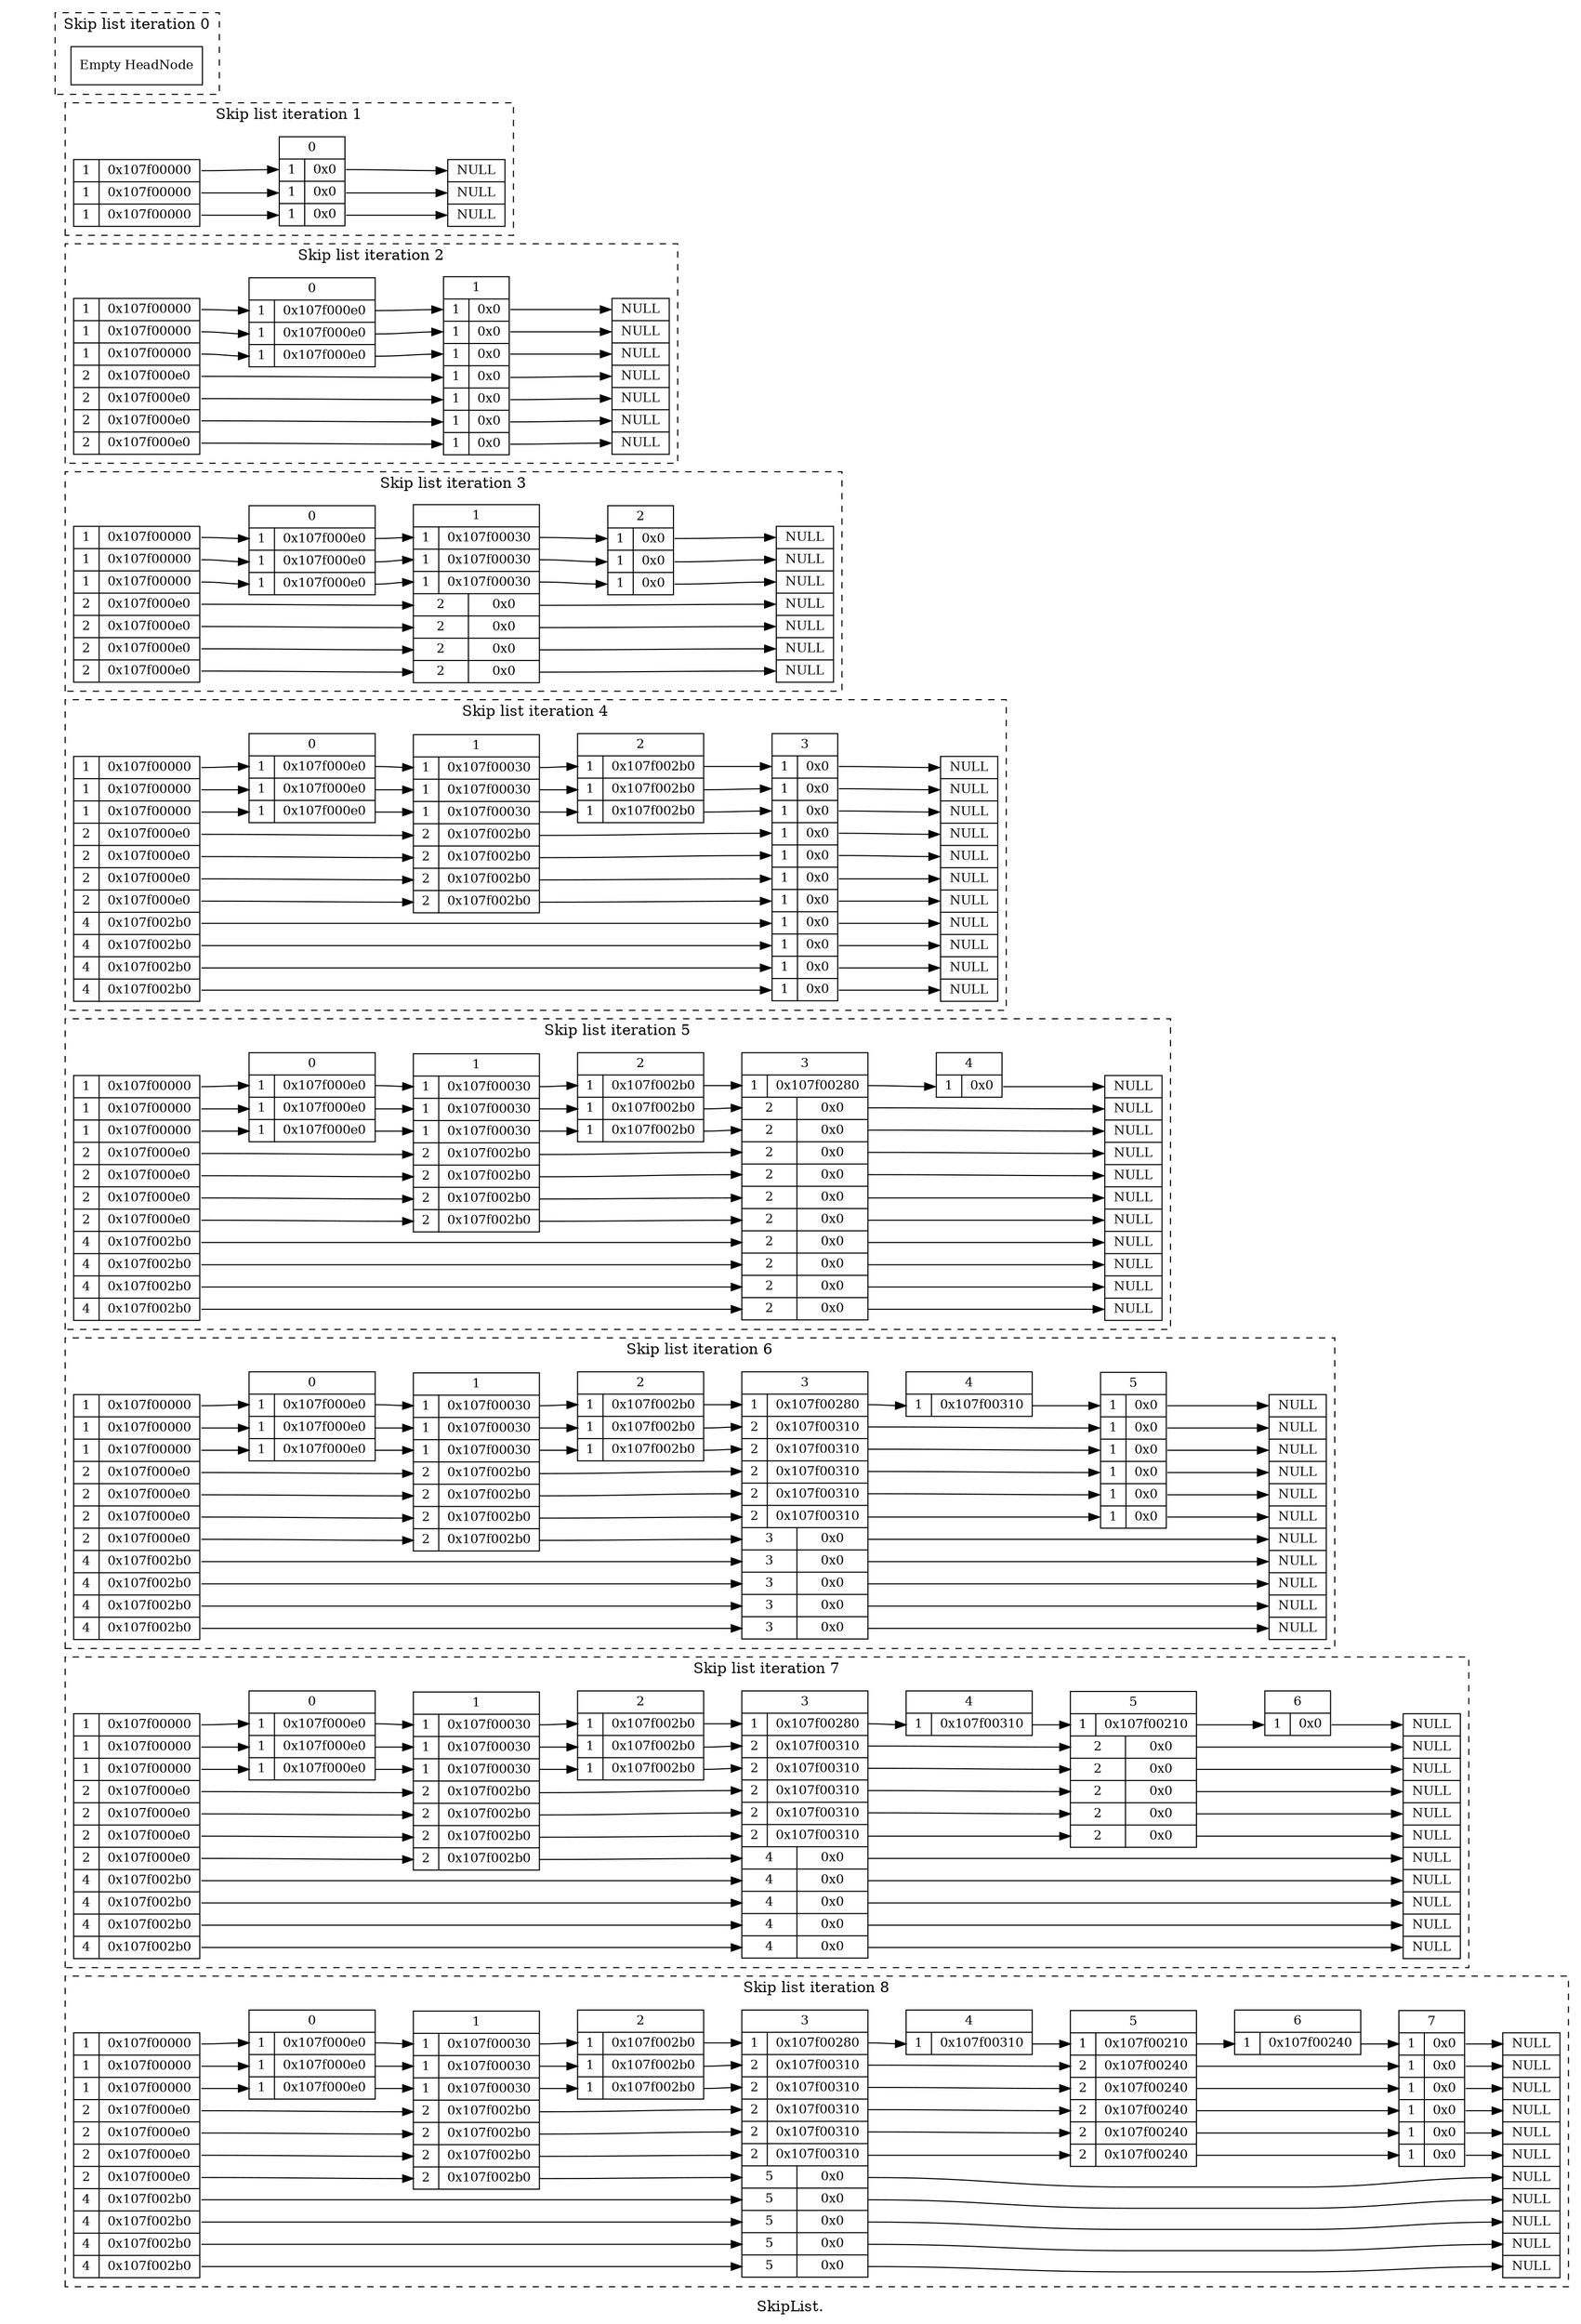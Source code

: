 # doc_insert
digraph SkipList {
label = "SkipList."
graph [rankdir = "LR"];
node [fontsize = "12" shape = "ellipse"];
edge [];

subgraph cluster0 {
style=dashed
label="Skip list iteration 0"
"HeadNode0" [
label = "Empty HeadNode"
shape = "record"
];
}

subgraph cluster1 {
style=dashed
label="Skip list iteration 1"
"HeadNode1" [
label = "{ 1 | <f0> 0x107f00000} | { 1 | <f1> 0x107f00000} | { 1 | <f2> 0x107f00000}"
shape = "record"
];
"node10x0" [label = "<w1> NULL | <w2> NULL | <w3> NULL" shape = "record"];
"HeadNode1":f0 -> "node10x107f00000":w1 [];
"HeadNode1":f1 -> "node10x107f00000":w2 [];
"HeadNode1":f2 -> "node10x107f00000":w3 [];
"node10x107f00000" [
label = "<f0> 0 | { <w1> 1 | <f1> 0x0 } | { <w2> 1 | <f2> 0x0 } | { <w3> 1 | <f3> 0x0 }"
shape = "record"
];
"node10x107f00000":f1 -> "node10x0":w1 [];
"node10x107f00000":f2 -> "node10x0":w2 [];
"node10x107f00000":f3 -> "node10x0":w3 [];
}

subgraph cluster2 {
style=dashed
label="Skip list iteration 2"
"HeadNode2" [
label = "{ 1 | <f0> 0x107f00000} | { 1 | <f1> 0x107f00000} | { 1 | <f2> 0x107f00000} | { 2 | <f3> 0x107f000e0} | { 2 | <f4> 0x107f000e0} | { 2 | <f5> 0x107f000e0} | { 2 | <f6> 0x107f000e0}"
shape = "record"
];
"node20x0" [label = "<w1> NULL | <w2> NULL | <w3> NULL | <w4> NULL | <w5> NULL | <w6> NULL | <w7> NULL" shape = "record"];
"HeadNode2":f0 -> "node20x107f00000":w1 [];
"HeadNode2":f1 -> "node20x107f00000":w2 [];
"HeadNode2":f2 -> "node20x107f00000":w3 [];
"HeadNode2":f3 -> "node20x107f000e0":w4 [];
"HeadNode2":f4 -> "node20x107f000e0":w5 [];
"HeadNode2":f5 -> "node20x107f000e0":w6 [];
"HeadNode2":f6 -> "node20x107f000e0":w7 [];
"node20x107f00000" [
label = "<f0> 0 | { <w1> 1 | <f1> 0x107f000e0 } | { <w2> 1 | <f2> 0x107f000e0 } | { <w3> 1 | <f3> 0x107f000e0 }"
shape = "record"
];
"node20x107f00000":f1 -> "node20x107f000e0":w1 [];
"node20x107f00000":f2 -> "node20x107f000e0":w2 [];
"node20x107f00000":f3 -> "node20x107f000e0":w3 [];
"node20x107f000e0" [
label = "<f0> 1 | { <w1> 1 | <f1> 0x0 } | { <w2> 1 | <f2> 0x0 } | { <w3> 1 | <f3> 0x0 } | { <w4> 1 | <f4> 0x0 } | { <w5> 1 | <f5> 0x0 } | { <w6> 1 | <f6> 0x0 } | { <w7> 1 | <f7> 0x0 }"
shape = "record"
];
"node20x107f000e0":f1 -> "node20x0":w1 [];
"node20x107f000e0":f2 -> "node20x0":w2 [];
"node20x107f000e0":f3 -> "node20x0":w3 [];
"node20x107f000e0":f4 -> "node20x0":w4 [];
"node20x107f000e0":f5 -> "node20x0":w5 [];
"node20x107f000e0":f6 -> "node20x0":w6 [];
"node20x107f000e0":f7 -> "node20x0":w7 [];
}

subgraph cluster3 {
style=dashed
label="Skip list iteration 3"
"HeadNode3" [
label = "{ 1 | <f0> 0x107f00000} | { 1 | <f1> 0x107f00000} | { 1 | <f2> 0x107f00000} | { 2 | <f3> 0x107f000e0} | { 2 | <f4> 0x107f000e0} | { 2 | <f5> 0x107f000e0} | { 2 | <f6> 0x107f000e0}"
shape = "record"
];
"node30x0" [label = "<w1> NULL | <w2> NULL | <w3> NULL | <w4> NULL | <w5> NULL | <w6> NULL | <w7> NULL" shape = "record"];
"HeadNode3":f0 -> "node30x107f00000":w1 [];
"HeadNode3":f1 -> "node30x107f00000":w2 [];
"HeadNode3":f2 -> "node30x107f00000":w3 [];
"HeadNode3":f3 -> "node30x107f000e0":w4 [];
"HeadNode3":f4 -> "node30x107f000e0":w5 [];
"HeadNode3":f5 -> "node30x107f000e0":w6 [];
"HeadNode3":f6 -> "node30x107f000e0":w7 [];
"node30x107f00000" [
label = "<f0> 0 | { <w1> 1 | <f1> 0x107f000e0 } | { <w2> 1 | <f2> 0x107f000e0 } | { <w3> 1 | <f3> 0x107f000e0 }"
shape = "record"
];
"node30x107f00000":f1 -> "node30x107f000e0":w1 [];
"node30x107f00000":f2 -> "node30x107f000e0":w2 [];
"node30x107f00000":f3 -> "node30x107f000e0":w3 [];
"node30x107f000e0" [
label = "<f0> 1 | { <w1> 1 | <f1> 0x107f00030 } | { <w2> 1 | <f2> 0x107f00030 } | { <w3> 1 | <f3> 0x107f00030 } | { <w4> 2 | <f4> 0x0 } | { <w5> 2 | <f5> 0x0 } | { <w6> 2 | <f6> 0x0 } | { <w7> 2 | <f7> 0x0 }"
shape = "record"
];
"node30x107f000e0":f1 -> "node30x107f00030":w1 [];
"node30x107f000e0":f2 -> "node30x107f00030":w2 [];
"node30x107f000e0":f3 -> "node30x107f00030":w3 [];
"node30x107f000e0":f4 -> "node30x0":w4 [];
"node30x107f000e0":f5 -> "node30x0":w5 [];
"node30x107f000e0":f6 -> "node30x0":w6 [];
"node30x107f000e0":f7 -> "node30x0":w7 [];
"node30x107f00030" [
label = "<f0> 2 | { <w1> 1 | <f1> 0x0 } | { <w2> 1 | <f2> 0x0 } | { <w3> 1 | <f3> 0x0 }"
shape = "record"
];
"node30x107f00030":f1 -> "node30x0":w1 [];
"node30x107f00030":f2 -> "node30x0":w2 [];
"node30x107f00030":f3 -> "node30x0":w3 [];
}

subgraph cluster4 {
style=dashed
label="Skip list iteration 4"
"HeadNode4" [
label = "{ 1 | <f0> 0x107f00000} | { 1 | <f1> 0x107f00000} | { 1 | <f2> 0x107f00000} | { 2 | <f3> 0x107f000e0} | { 2 | <f4> 0x107f000e0} | { 2 | <f5> 0x107f000e0} | { 2 | <f6> 0x107f000e0} | { 4 | <f7> 0x107f002b0} | { 4 | <f8> 0x107f002b0} | { 4 | <f9> 0x107f002b0} | { 4 | <f10> 0x107f002b0}"
shape = "record"
];
"node40x0" [label = "<w1> NULL | <w2> NULL | <w3> NULL | <w4> NULL | <w5> NULL | <w6> NULL | <w7> NULL | <w8> NULL | <w9> NULL | <w10> NULL | <w11> NULL" shape = "record"];
"HeadNode4":f0 -> "node40x107f00000":w1 [];
"HeadNode4":f1 -> "node40x107f00000":w2 [];
"HeadNode4":f2 -> "node40x107f00000":w3 [];
"HeadNode4":f3 -> "node40x107f000e0":w4 [];
"HeadNode4":f4 -> "node40x107f000e0":w5 [];
"HeadNode4":f5 -> "node40x107f000e0":w6 [];
"HeadNode4":f6 -> "node40x107f000e0":w7 [];
"HeadNode4":f7 -> "node40x107f002b0":w8 [];
"HeadNode4":f8 -> "node40x107f002b0":w9 [];
"HeadNode4":f9 -> "node40x107f002b0":w10 [];
"HeadNode4":f10 -> "node40x107f002b0":w11 [];
"node40x107f00000" [
label = "<f0> 0 | { <w1> 1 | <f1> 0x107f000e0 } | { <w2> 1 | <f2> 0x107f000e0 } | { <w3> 1 | <f3> 0x107f000e0 }"
shape = "record"
];
"node40x107f00000":f1 -> "node40x107f000e0":w1 [];
"node40x107f00000":f2 -> "node40x107f000e0":w2 [];
"node40x107f00000":f3 -> "node40x107f000e0":w3 [];
"node40x107f000e0" [
label = "<f0> 1 | { <w1> 1 | <f1> 0x107f00030 } | { <w2> 1 | <f2> 0x107f00030 } | { <w3> 1 | <f3> 0x107f00030 } | { <w4> 2 | <f4> 0x107f002b0 } | { <w5> 2 | <f5> 0x107f002b0 } | { <w6> 2 | <f6> 0x107f002b0 } | { <w7> 2 | <f7> 0x107f002b0 }"
shape = "record"
];
"node40x107f000e0":f1 -> "node40x107f00030":w1 [];
"node40x107f000e0":f2 -> "node40x107f00030":w2 [];
"node40x107f000e0":f3 -> "node40x107f00030":w3 [];
"node40x107f000e0":f4 -> "node40x107f002b0":w4 [];
"node40x107f000e0":f5 -> "node40x107f002b0":w5 [];
"node40x107f000e0":f6 -> "node40x107f002b0":w6 [];
"node40x107f000e0":f7 -> "node40x107f002b0":w7 [];
"node40x107f00030" [
label = "<f0> 2 | { <w1> 1 | <f1> 0x107f002b0 } | { <w2> 1 | <f2> 0x107f002b0 } | { <w3> 1 | <f3> 0x107f002b0 }"
shape = "record"
];
"node40x107f00030":f1 -> "node40x107f002b0":w1 [];
"node40x107f00030":f2 -> "node40x107f002b0":w2 [];
"node40x107f00030":f3 -> "node40x107f002b0":w3 [];
"node40x107f002b0" [
label = "<f0> 3 | { <w1> 1 | <f1> 0x0 } | { <w2> 1 | <f2> 0x0 } | { <w3> 1 | <f3> 0x0 } | { <w4> 1 | <f4> 0x0 } | { <w5> 1 | <f5> 0x0 } | { <w6> 1 | <f6> 0x0 } | { <w7> 1 | <f7> 0x0 } | { <w8> 1 | <f8> 0x0 } | { <w9> 1 | <f9> 0x0 } | { <w10> 1 | <f10> 0x0 } | { <w11> 1 | <f11> 0x0 }"
shape = "record"
];
"node40x107f002b0":f1 -> "node40x0":w1 [];
"node40x107f002b0":f2 -> "node40x0":w2 [];
"node40x107f002b0":f3 -> "node40x0":w3 [];
"node40x107f002b0":f4 -> "node40x0":w4 [];
"node40x107f002b0":f5 -> "node40x0":w5 [];
"node40x107f002b0":f6 -> "node40x0":w6 [];
"node40x107f002b0":f7 -> "node40x0":w7 [];
"node40x107f002b0":f8 -> "node40x0":w8 [];
"node40x107f002b0":f9 -> "node40x0":w9 [];
"node40x107f002b0":f10 -> "node40x0":w10 [];
"node40x107f002b0":f11 -> "node40x0":w11 [];
}

subgraph cluster5 {
style=dashed
label="Skip list iteration 5"
"HeadNode5" [
label = "{ 1 | <f0> 0x107f00000} | { 1 | <f1> 0x107f00000} | { 1 | <f2> 0x107f00000} | { 2 | <f3> 0x107f000e0} | { 2 | <f4> 0x107f000e0} | { 2 | <f5> 0x107f000e0} | { 2 | <f6> 0x107f000e0} | { 4 | <f7> 0x107f002b0} | { 4 | <f8> 0x107f002b0} | { 4 | <f9> 0x107f002b0} | { 4 | <f10> 0x107f002b0}"
shape = "record"
];
"node50x0" [label = "<w1> NULL | <w2> NULL | <w3> NULL | <w4> NULL | <w5> NULL | <w6> NULL | <w7> NULL | <w8> NULL | <w9> NULL | <w10> NULL | <w11> NULL" shape = "record"];
"HeadNode5":f0 -> "node50x107f00000":w1 [];
"HeadNode5":f1 -> "node50x107f00000":w2 [];
"HeadNode5":f2 -> "node50x107f00000":w3 [];
"HeadNode5":f3 -> "node50x107f000e0":w4 [];
"HeadNode5":f4 -> "node50x107f000e0":w5 [];
"HeadNode5":f5 -> "node50x107f000e0":w6 [];
"HeadNode5":f6 -> "node50x107f000e0":w7 [];
"HeadNode5":f7 -> "node50x107f002b0":w8 [];
"HeadNode5":f8 -> "node50x107f002b0":w9 [];
"HeadNode5":f9 -> "node50x107f002b0":w10 [];
"HeadNode5":f10 -> "node50x107f002b0":w11 [];
"node50x107f00000" [
label = "<f0> 0 | { <w1> 1 | <f1> 0x107f000e0 } | { <w2> 1 | <f2> 0x107f000e0 } | { <w3> 1 | <f3> 0x107f000e0 }"
shape = "record"
];
"node50x107f00000":f1 -> "node50x107f000e0":w1 [];
"node50x107f00000":f2 -> "node50x107f000e0":w2 [];
"node50x107f00000":f3 -> "node50x107f000e0":w3 [];
"node50x107f000e0" [
label = "<f0> 1 | { <w1> 1 | <f1> 0x107f00030 } | { <w2> 1 | <f2> 0x107f00030 } | { <w3> 1 | <f3> 0x107f00030 } | { <w4> 2 | <f4> 0x107f002b0 } | { <w5> 2 | <f5> 0x107f002b0 } | { <w6> 2 | <f6> 0x107f002b0 } | { <w7> 2 | <f7> 0x107f002b0 }"
shape = "record"
];
"node50x107f000e0":f1 -> "node50x107f00030":w1 [];
"node50x107f000e0":f2 -> "node50x107f00030":w2 [];
"node50x107f000e0":f3 -> "node50x107f00030":w3 [];
"node50x107f000e0":f4 -> "node50x107f002b0":w4 [];
"node50x107f000e0":f5 -> "node50x107f002b0":w5 [];
"node50x107f000e0":f6 -> "node50x107f002b0":w6 [];
"node50x107f000e0":f7 -> "node50x107f002b0":w7 [];
"node50x107f00030" [
label = "<f0> 2 | { <w1> 1 | <f1> 0x107f002b0 } | { <w2> 1 | <f2> 0x107f002b0 } | { <w3> 1 | <f3> 0x107f002b0 }"
shape = "record"
];
"node50x107f00030":f1 -> "node50x107f002b0":w1 [];
"node50x107f00030":f2 -> "node50x107f002b0":w2 [];
"node50x107f00030":f3 -> "node50x107f002b0":w3 [];
"node50x107f002b0" [
label = "<f0> 3 | { <w1> 1 | <f1> 0x107f00280 } | { <w2> 2 | <f2> 0x0 } | { <w3> 2 | <f3> 0x0 } | { <w4> 2 | <f4> 0x0 } | { <w5> 2 | <f5> 0x0 } | { <w6> 2 | <f6> 0x0 } | { <w7> 2 | <f7> 0x0 } | { <w8> 2 | <f8> 0x0 } | { <w9> 2 | <f9> 0x0 } | { <w10> 2 | <f10> 0x0 } | { <w11> 2 | <f11> 0x0 }"
shape = "record"
];
"node50x107f002b0":f1 -> "node50x107f00280":w1 [];
"node50x107f002b0":f2 -> "node50x0":w2 [];
"node50x107f002b0":f3 -> "node50x0":w3 [];
"node50x107f002b0":f4 -> "node50x0":w4 [];
"node50x107f002b0":f5 -> "node50x0":w5 [];
"node50x107f002b0":f6 -> "node50x0":w6 [];
"node50x107f002b0":f7 -> "node50x0":w7 [];
"node50x107f002b0":f8 -> "node50x0":w8 [];
"node50x107f002b0":f9 -> "node50x0":w9 [];
"node50x107f002b0":f10 -> "node50x0":w10 [];
"node50x107f002b0":f11 -> "node50x0":w11 [];
"node50x107f00280" [
label = "<f0> 4 | { <w1> 1 | <f1> 0x0 }"
shape = "record"
];
"node50x107f00280":f1 -> "node50x0":w1 [];
}

subgraph cluster6 {
style=dashed
label="Skip list iteration 6"
"HeadNode6" [
label = "{ 1 | <f0> 0x107f00000} | { 1 | <f1> 0x107f00000} | { 1 | <f2> 0x107f00000} | { 2 | <f3> 0x107f000e0} | { 2 | <f4> 0x107f000e0} | { 2 | <f5> 0x107f000e0} | { 2 | <f6> 0x107f000e0} | { 4 | <f7> 0x107f002b0} | { 4 | <f8> 0x107f002b0} | { 4 | <f9> 0x107f002b0} | { 4 | <f10> 0x107f002b0}"
shape = "record"
];
"node60x0" [label = "<w1> NULL | <w2> NULL | <w3> NULL | <w4> NULL | <w5> NULL | <w6> NULL | <w7> NULL | <w8> NULL | <w9> NULL | <w10> NULL | <w11> NULL" shape = "record"];
"HeadNode6":f0 -> "node60x107f00000":w1 [];
"HeadNode6":f1 -> "node60x107f00000":w2 [];
"HeadNode6":f2 -> "node60x107f00000":w3 [];
"HeadNode6":f3 -> "node60x107f000e0":w4 [];
"HeadNode6":f4 -> "node60x107f000e0":w5 [];
"HeadNode6":f5 -> "node60x107f000e0":w6 [];
"HeadNode6":f6 -> "node60x107f000e0":w7 [];
"HeadNode6":f7 -> "node60x107f002b0":w8 [];
"HeadNode6":f8 -> "node60x107f002b0":w9 [];
"HeadNode6":f9 -> "node60x107f002b0":w10 [];
"HeadNode6":f10 -> "node60x107f002b0":w11 [];
"node60x107f00000" [
label = "<f0> 0 | { <w1> 1 | <f1> 0x107f000e0 } | { <w2> 1 | <f2> 0x107f000e0 } | { <w3> 1 | <f3> 0x107f000e0 }"
shape = "record"
];
"node60x107f00000":f1 -> "node60x107f000e0":w1 [];
"node60x107f00000":f2 -> "node60x107f000e0":w2 [];
"node60x107f00000":f3 -> "node60x107f000e0":w3 [];
"node60x107f000e0" [
label = "<f0> 1 | { <w1> 1 | <f1> 0x107f00030 } | { <w2> 1 | <f2> 0x107f00030 } | { <w3> 1 | <f3> 0x107f00030 } | { <w4> 2 | <f4> 0x107f002b0 } | { <w5> 2 | <f5> 0x107f002b0 } | { <w6> 2 | <f6> 0x107f002b0 } | { <w7> 2 | <f7> 0x107f002b0 }"
shape = "record"
];
"node60x107f000e0":f1 -> "node60x107f00030":w1 [];
"node60x107f000e0":f2 -> "node60x107f00030":w2 [];
"node60x107f000e0":f3 -> "node60x107f00030":w3 [];
"node60x107f000e0":f4 -> "node60x107f002b0":w4 [];
"node60x107f000e0":f5 -> "node60x107f002b0":w5 [];
"node60x107f000e0":f6 -> "node60x107f002b0":w6 [];
"node60x107f000e0":f7 -> "node60x107f002b0":w7 [];
"node60x107f00030" [
label = "<f0> 2 | { <w1> 1 | <f1> 0x107f002b0 } | { <w2> 1 | <f2> 0x107f002b0 } | { <w3> 1 | <f3> 0x107f002b0 }"
shape = "record"
];
"node60x107f00030":f1 -> "node60x107f002b0":w1 [];
"node60x107f00030":f2 -> "node60x107f002b0":w2 [];
"node60x107f00030":f3 -> "node60x107f002b0":w3 [];
"node60x107f002b0" [
label = "<f0> 3 | { <w1> 1 | <f1> 0x107f00280 } | { <w2> 2 | <f2> 0x107f00310 } | { <w3> 2 | <f3> 0x107f00310 } | { <w4> 2 | <f4> 0x107f00310 } | { <w5> 2 | <f5> 0x107f00310 } | { <w6> 2 | <f6> 0x107f00310 } | { <w7> 3 | <f7> 0x0 } | { <w8> 3 | <f8> 0x0 } | { <w9> 3 | <f9> 0x0 } | { <w10> 3 | <f10> 0x0 } | { <w11> 3 | <f11> 0x0 }"
shape = "record"
];
"node60x107f002b0":f1 -> "node60x107f00280":w1 [];
"node60x107f002b0":f2 -> "node60x107f00310":w2 [];
"node60x107f002b0":f3 -> "node60x107f00310":w3 [];
"node60x107f002b0":f4 -> "node60x107f00310":w4 [];
"node60x107f002b0":f5 -> "node60x107f00310":w5 [];
"node60x107f002b0":f6 -> "node60x107f00310":w6 [];
"node60x107f002b0":f7 -> "node60x0":w7 [];
"node60x107f002b0":f8 -> "node60x0":w8 [];
"node60x107f002b0":f9 -> "node60x0":w9 [];
"node60x107f002b0":f10 -> "node60x0":w10 [];
"node60x107f002b0":f11 -> "node60x0":w11 [];
"node60x107f00280" [
label = "<f0> 4 | { <w1> 1 | <f1> 0x107f00310 }"
shape = "record"
];
"node60x107f00280":f1 -> "node60x107f00310":w1 [];
"node60x107f00310" [
label = "<f0> 5 | { <w1> 1 | <f1> 0x0 } | { <w2> 1 | <f2> 0x0 } | { <w3> 1 | <f3> 0x0 } | { <w4> 1 | <f4> 0x0 } | { <w5> 1 | <f5> 0x0 } | { <w6> 1 | <f6> 0x0 }"
shape = "record"
];
"node60x107f00310":f1 -> "node60x0":w1 [];
"node60x107f00310":f2 -> "node60x0":w2 [];
"node60x107f00310":f3 -> "node60x0":w3 [];
"node60x107f00310":f4 -> "node60x0":w4 [];
"node60x107f00310":f5 -> "node60x0":w5 [];
"node60x107f00310":f6 -> "node60x0":w6 [];
}

subgraph cluster7 {
style=dashed
label="Skip list iteration 7"
"HeadNode7" [
label = "{ 1 | <f0> 0x107f00000} | { 1 | <f1> 0x107f00000} | { 1 | <f2> 0x107f00000} | { 2 | <f3> 0x107f000e0} | { 2 | <f4> 0x107f000e0} | { 2 | <f5> 0x107f000e0} | { 2 | <f6> 0x107f000e0} | { 4 | <f7> 0x107f002b0} | { 4 | <f8> 0x107f002b0} | { 4 | <f9> 0x107f002b0} | { 4 | <f10> 0x107f002b0}"
shape = "record"
];
"node70x0" [label = "<w1> NULL | <w2> NULL | <w3> NULL | <w4> NULL | <w5> NULL | <w6> NULL | <w7> NULL | <w8> NULL | <w9> NULL | <w10> NULL | <w11> NULL" shape = "record"];
"HeadNode7":f0 -> "node70x107f00000":w1 [];
"HeadNode7":f1 -> "node70x107f00000":w2 [];
"HeadNode7":f2 -> "node70x107f00000":w3 [];
"HeadNode7":f3 -> "node70x107f000e0":w4 [];
"HeadNode7":f4 -> "node70x107f000e0":w5 [];
"HeadNode7":f5 -> "node70x107f000e0":w6 [];
"HeadNode7":f6 -> "node70x107f000e0":w7 [];
"HeadNode7":f7 -> "node70x107f002b0":w8 [];
"HeadNode7":f8 -> "node70x107f002b0":w9 [];
"HeadNode7":f9 -> "node70x107f002b0":w10 [];
"HeadNode7":f10 -> "node70x107f002b0":w11 [];
"node70x107f00000" [
label = "<f0> 0 | { <w1> 1 | <f1> 0x107f000e0 } | { <w2> 1 | <f2> 0x107f000e0 } | { <w3> 1 | <f3> 0x107f000e0 }"
shape = "record"
];
"node70x107f00000":f1 -> "node70x107f000e0":w1 [];
"node70x107f00000":f2 -> "node70x107f000e0":w2 [];
"node70x107f00000":f3 -> "node70x107f000e0":w3 [];
"node70x107f000e0" [
label = "<f0> 1 | { <w1> 1 | <f1> 0x107f00030 } | { <w2> 1 | <f2> 0x107f00030 } | { <w3> 1 | <f3> 0x107f00030 } | { <w4> 2 | <f4> 0x107f002b0 } | { <w5> 2 | <f5> 0x107f002b0 } | { <w6> 2 | <f6> 0x107f002b0 } | { <w7> 2 | <f7> 0x107f002b0 }"
shape = "record"
];
"node70x107f000e0":f1 -> "node70x107f00030":w1 [];
"node70x107f000e0":f2 -> "node70x107f00030":w2 [];
"node70x107f000e0":f3 -> "node70x107f00030":w3 [];
"node70x107f000e0":f4 -> "node70x107f002b0":w4 [];
"node70x107f000e0":f5 -> "node70x107f002b0":w5 [];
"node70x107f000e0":f6 -> "node70x107f002b0":w6 [];
"node70x107f000e0":f7 -> "node70x107f002b0":w7 [];
"node70x107f00030" [
label = "<f0> 2 | { <w1> 1 | <f1> 0x107f002b0 } | { <w2> 1 | <f2> 0x107f002b0 } | { <w3> 1 | <f3> 0x107f002b0 }"
shape = "record"
];
"node70x107f00030":f1 -> "node70x107f002b0":w1 [];
"node70x107f00030":f2 -> "node70x107f002b0":w2 [];
"node70x107f00030":f3 -> "node70x107f002b0":w3 [];
"node70x107f002b0" [
label = "<f0> 3 | { <w1> 1 | <f1> 0x107f00280 } | { <w2> 2 | <f2> 0x107f00310 } | { <w3> 2 | <f3> 0x107f00310 } | { <w4> 2 | <f4> 0x107f00310 } | { <w5> 2 | <f5> 0x107f00310 } | { <w6> 2 | <f6> 0x107f00310 } | { <w7> 4 | <f7> 0x0 } | { <w8> 4 | <f8> 0x0 } | { <w9> 4 | <f9> 0x0 } | { <w10> 4 | <f10> 0x0 } | { <w11> 4 | <f11> 0x0 }"
shape = "record"
];
"node70x107f002b0":f1 -> "node70x107f00280":w1 [];
"node70x107f002b0":f2 -> "node70x107f00310":w2 [];
"node70x107f002b0":f3 -> "node70x107f00310":w3 [];
"node70x107f002b0":f4 -> "node70x107f00310":w4 [];
"node70x107f002b0":f5 -> "node70x107f00310":w5 [];
"node70x107f002b0":f6 -> "node70x107f00310":w6 [];
"node70x107f002b0":f7 -> "node70x0":w7 [];
"node70x107f002b0":f8 -> "node70x0":w8 [];
"node70x107f002b0":f9 -> "node70x0":w9 [];
"node70x107f002b0":f10 -> "node70x0":w10 [];
"node70x107f002b0":f11 -> "node70x0":w11 [];
"node70x107f00280" [
label = "<f0> 4 | { <w1> 1 | <f1> 0x107f00310 }"
shape = "record"
];
"node70x107f00280":f1 -> "node70x107f00310":w1 [];
"node70x107f00310" [
label = "<f0> 5 | { <w1> 1 | <f1> 0x107f00210 } | { <w2> 2 | <f2> 0x0 } | { <w3> 2 | <f3> 0x0 } | { <w4> 2 | <f4> 0x0 } | { <w5> 2 | <f5> 0x0 } | { <w6> 2 | <f6> 0x0 }"
shape = "record"
];
"node70x107f00310":f1 -> "node70x107f00210":w1 [];
"node70x107f00310":f2 -> "node70x0":w2 [];
"node70x107f00310":f3 -> "node70x0":w3 [];
"node70x107f00310":f4 -> "node70x0":w4 [];
"node70x107f00310":f5 -> "node70x0":w5 [];
"node70x107f00310":f6 -> "node70x0":w6 [];
"node70x107f00210" [
label = "<f0> 6 | { <w1> 1 | <f1> 0x0 }"
shape = "record"
];
"node70x107f00210":f1 -> "node70x0":w1 [];
}

subgraph cluster8 {
style=dashed
label="Skip list iteration 8"
"HeadNode8" [
label = "{ 1 | <f0> 0x107f00000} | { 1 | <f1> 0x107f00000} | { 1 | <f2> 0x107f00000} | { 2 | <f3> 0x107f000e0} | { 2 | <f4> 0x107f000e0} | { 2 | <f5> 0x107f000e0} | { 2 | <f6> 0x107f000e0} | { 4 | <f7> 0x107f002b0} | { 4 | <f8> 0x107f002b0} | { 4 | <f9> 0x107f002b0} | { 4 | <f10> 0x107f002b0}"
shape = "record"
];
"node80x0" [label = "<w1> NULL | <w2> NULL | <w3> NULL | <w4> NULL | <w5> NULL | <w6> NULL | <w7> NULL | <w8> NULL | <w9> NULL | <w10> NULL | <w11> NULL" shape = "record"];
"HeadNode8":f0 -> "node80x107f00000":w1 [];
"HeadNode8":f1 -> "node80x107f00000":w2 [];
"HeadNode8":f2 -> "node80x107f00000":w3 [];
"HeadNode8":f3 -> "node80x107f000e0":w4 [];
"HeadNode8":f4 -> "node80x107f000e0":w5 [];
"HeadNode8":f5 -> "node80x107f000e0":w6 [];
"HeadNode8":f6 -> "node80x107f000e0":w7 [];
"HeadNode8":f7 -> "node80x107f002b0":w8 [];
"HeadNode8":f8 -> "node80x107f002b0":w9 [];
"HeadNode8":f9 -> "node80x107f002b0":w10 [];
"HeadNode8":f10 -> "node80x107f002b0":w11 [];
"node80x107f00000" [
label = "<f0> 0 | { <w1> 1 | <f1> 0x107f000e0 } | { <w2> 1 | <f2> 0x107f000e0 } | { <w3> 1 | <f3> 0x107f000e0 }"
shape = "record"
];
"node80x107f00000":f1 -> "node80x107f000e0":w1 [];
"node80x107f00000":f2 -> "node80x107f000e0":w2 [];
"node80x107f00000":f3 -> "node80x107f000e0":w3 [];
"node80x107f000e0" [
label = "<f0> 1 | { <w1> 1 | <f1> 0x107f00030 } | { <w2> 1 | <f2> 0x107f00030 } | { <w3> 1 | <f3> 0x107f00030 } | { <w4> 2 | <f4> 0x107f002b0 } | { <w5> 2 | <f5> 0x107f002b0 } | { <w6> 2 | <f6> 0x107f002b0 } | { <w7> 2 | <f7> 0x107f002b0 }"
shape = "record"
];
"node80x107f000e0":f1 -> "node80x107f00030":w1 [];
"node80x107f000e0":f2 -> "node80x107f00030":w2 [];
"node80x107f000e0":f3 -> "node80x107f00030":w3 [];
"node80x107f000e0":f4 -> "node80x107f002b0":w4 [];
"node80x107f000e0":f5 -> "node80x107f002b0":w5 [];
"node80x107f000e0":f6 -> "node80x107f002b0":w6 [];
"node80x107f000e0":f7 -> "node80x107f002b0":w7 [];
"node80x107f00030" [
label = "<f0> 2 | { <w1> 1 | <f1> 0x107f002b0 } | { <w2> 1 | <f2> 0x107f002b0 } | { <w3> 1 | <f3> 0x107f002b0 }"
shape = "record"
];
"node80x107f00030":f1 -> "node80x107f002b0":w1 [];
"node80x107f00030":f2 -> "node80x107f002b0":w2 [];
"node80x107f00030":f3 -> "node80x107f002b0":w3 [];
"node80x107f002b0" [
label = "<f0> 3 | { <w1> 1 | <f1> 0x107f00280 } | { <w2> 2 | <f2> 0x107f00310 } | { <w3> 2 | <f3> 0x107f00310 } | { <w4> 2 | <f4> 0x107f00310 } | { <w5> 2 | <f5> 0x107f00310 } | { <w6> 2 | <f6> 0x107f00310 } | { <w7> 5 | <f7> 0x0 } | { <w8> 5 | <f8> 0x0 } | { <w9> 5 | <f9> 0x0 } | { <w10> 5 | <f10> 0x0 } | { <w11> 5 | <f11> 0x0 }"
shape = "record"
];
"node80x107f002b0":f1 -> "node80x107f00280":w1 [];
"node80x107f002b0":f2 -> "node80x107f00310":w2 [];
"node80x107f002b0":f3 -> "node80x107f00310":w3 [];
"node80x107f002b0":f4 -> "node80x107f00310":w4 [];
"node80x107f002b0":f5 -> "node80x107f00310":w5 [];
"node80x107f002b0":f6 -> "node80x107f00310":w6 [];
"node80x107f002b0":f7 -> "node80x0":w7 [];
"node80x107f002b0":f8 -> "node80x0":w8 [];
"node80x107f002b0":f9 -> "node80x0":w9 [];
"node80x107f002b0":f10 -> "node80x0":w10 [];
"node80x107f002b0":f11 -> "node80x0":w11 [];
"node80x107f00280" [
label = "<f0> 4 | { <w1> 1 | <f1> 0x107f00310 }"
shape = "record"
];
"node80x107f00280":f1 -> "node80x107f00310":w1 [];
"node80x107f00310" [
label = "<f0> 5 | { <w1> 1 | <f1> 0x107f00210 } | { <w2> 2 | <f2> 0x107f00240 } | { <w3> 2 | <f3> 0x107f00240 } | { <w4> 2 | <f4> 0x107f00240 } | { <w5> 2 | <f5> 0x107f00240 } | { <w6> 2 | <f6> 0x107f00240 }"
shape = "record"
];
"node80x107f00310":f1 -> "node80x107f00210":w1 [];
"node80x107f00310":f2 -> "node80x107f00240":w2 [];
"node80x107f00310":f3 -> "node80x107f00240":w3 [];
"node80x107f00310":f4 -> "node80x107f00240":w4 [];
"node80x107f00310":f5 -> "node80x107f00240":w5 [];
"node80x107f00310":f6 -> "node80x107f00240":w6 [];
"node80x107f00210" [
label = "<f0> 6 | { <w1> 1 | <f1> 0x107f00240 }"
shape = "record"
];
"node80x107f00210":f1 -> "node80x107f00240":w1 [];
"node80x107f00240" [
label = "<f0> 7 | { <w1> 1 | <f1> 0x0 } | { <w2> 1 | <f2> 0x0 } | { <w3> 1 | <f3> 0x0 } | { <w4> 1 | <f4> 0x0 } | { <w5> 1 | <f5> 0x0 } | { <w6> 1 | <f6> 0x0 }"
shape = "record"
];
"node80x107f00240":f1 -> "node80x0":w1 [];
"node80x107f00240":f2 -> "node80x0":w2 [];
"node80x107f00240":f3 -> "node80x0":w3 [];
"node80x107f00240":f4 -> "node80x0":w4 [];
"node80x107f00240":f5 -> "node80x0":w5 [];
"node80x107f00240":f6 -> "node80x0":w6 [];
}

node0 [shape=record, label = "<f0> | <f1> | <f2> | <f3> | <f4> | <f5> | <f6> | <f7> | <f8> | ", style=invis, width=0.01];
node0:f0 -> HeadNode0 [style=invis];
node0:f1 -> HeadNode1 [style=invis];
node0:f2 -> HeadNode2 [style=invis];
node0:f3 -> HeadNode3 [style=invis];
node0:f4 -> HeadNode4 [style=invis];
node0:f5 -> HeadNode5 [style=invis];
node0:f6 -> HeadNode6 [style=invis];
node0:f7 -> HeadNode7 [style=invis];
node0:f8 -> HeadNode8 [style=invis];
}
